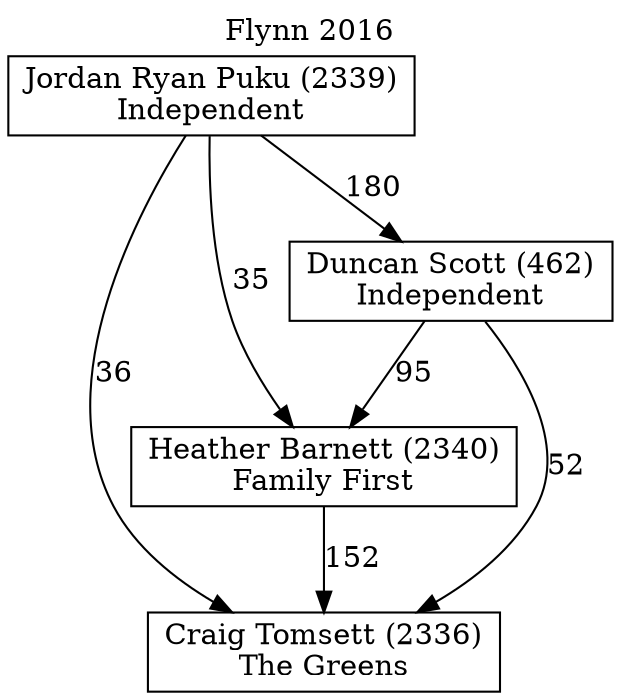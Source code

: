 // House preference flow
digraph "Craig Tomsett (2336)_Flynn_2016" {
	graph [label="Flynn 2016" labelloc=t mclimit=10]
	node [shape=box]
	"Heather Barnett (2340)" [label="Heather Barnett (2340)
Family First"]
	"Craig Tomsett (2336)" [label="Craig Tomsett (2336)
The Greens"]
	"Duncan Scott (462)" [label="Duncan Scott (462)
Independent"]
	"Jordan Ryan Puku (2339)" [label="Jordan Ryan Puku (2339)
Independent"]
	"Jordan Ryan Puku (2339)" -> "Craig Tomsett (2336)" [label=36]
	"Heather Barnett (2340)" -> "Craig Tomsett (2336)" [label=152]
	"Jordan Ryan Puku (2339)" -> "Heather Barnett (2340)" [label=35]
	"Jordan Ryan Puku (2339)" -> "Duncan Scott (462)" [label=180]
	"Duncan Scott (462)" -> "Heather Barnett (2340)" [label=95]
	"Duncan Scott (462)" -> "Craig Tomsett (2336)" [label=52]
}
